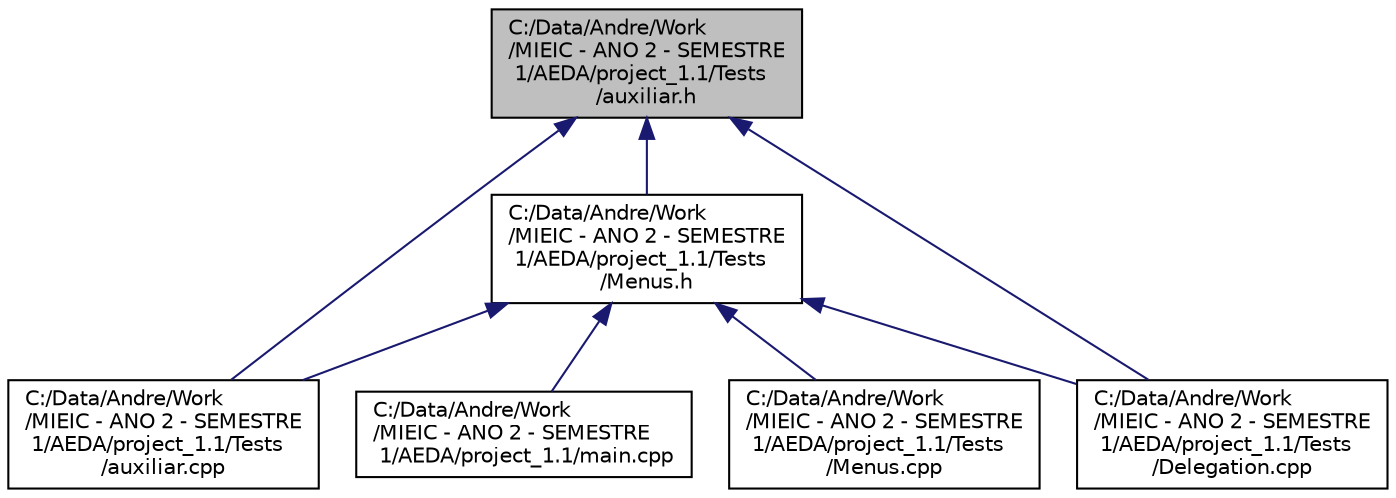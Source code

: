 digraph "C:/Data/Andre/Work/MIEIC - ANO 2 - SEMESTRE 1/AEDA/project_1.1/Tests/auxiliar.h"
{
 // LATEX_PDF_SIZE
  edge [fontname="Helvetica",fontsize="10",labelfontname="Helvetica",labelfontsize="10"];
  node [fontname="Helvetica",fontsize="10",shape=record];
  Node1 [label="C:/Data/Andre/Work\l/MIEIC - ANO 2 - SEMESTRE\l 1/AEDA/project_1.1/Tests\l/auxiliar.h",height=0.2,width=0.4,color="black", fillcolor="grey75", style="filled", fontcolor="black",tooltip=" "];
  Node1 -> Node2 [dir="back",color="midnightblue",fontsize="10",style="solid",fontname="Helvetica"];
  Node2 [label="C:/Data/Andre/Work\l/MIEIC - ANO 2 - SEMESTRE\l 1/AEDA/project_1.1/Tests\l/Menus.h",height=0.2,width=0.4,color="black", fillcolor="white", style="filled",URL="$_menus_8h.html",tooltip=" "];
  Node2 -> Node3 [dir="back",color="midnightblue",fontsize="10",style="solid",fontname="Helvetica"];
  Node3 [label="C:/Data/Andre/Work\l/MIEIC - ANO 2 - SEMESTRE\l 1/AEDA/project_1.1/main.cpp",height=0.2,width=0.4,color="black", fillcolor="white", style="filled",URL="$main_8cpp.html",tooltip=" "];
  Node2 -> Node4 [dir="back",color="midnightblue",fontsize="10",style="solid",fontname="Helvetica"];
  Node4 [label="C:/Data/Andre/Work\l/MIEIC - ANO 2 - SEMESTRE\l 1/AEDA/project_1.1/Tests\l/auxiliar.cpp",height=0.2,width=0.4,color="black", fillcolor="white", style="filled",URL="$auxiliar_8cpp.html",tooltip=" "];
  Node2 -> Node5 [dir="back",color="midnightblue",fontsize="10",style="solid",fontname="Helvetica"];
  Node5 [label="C:/Data/Andre/Work\l/MIEIC - ANO 2 - SEMESTRE\l 1/AEDA/project_1.1/Tests\l/Delegation.cpp",height=0.2,width=0.4,color="black", fillcolor="white", style="filled",URL="$_delegation_8cpp.html",tooltip=" "];
  Node2 -> Node6 [dir="back",color="midnightblue",fontsize="10",style="solid",fontname="Helvetica"];
  Node6 [label="C:/Data/Andre/Work\l/MIEIC - ANO 2 - SEMESTRE\l 1/AEDA/project_1.1/Tests\l/Menus.cpp",height=0.2,width=0.4,color="black", fillcolor="white", style="filled",URL="$_menus_8cpp.html",tooltip=" "];
  Node1 -> Node4 [dir="back",color="midnightblue",fontsize="10",style="solid",fontname="Helvetica"];
  Node1 -> Node5 [dir="back",color="midnightblue",fontsize="10",style="solid",fontname="Helvetica"];
}
